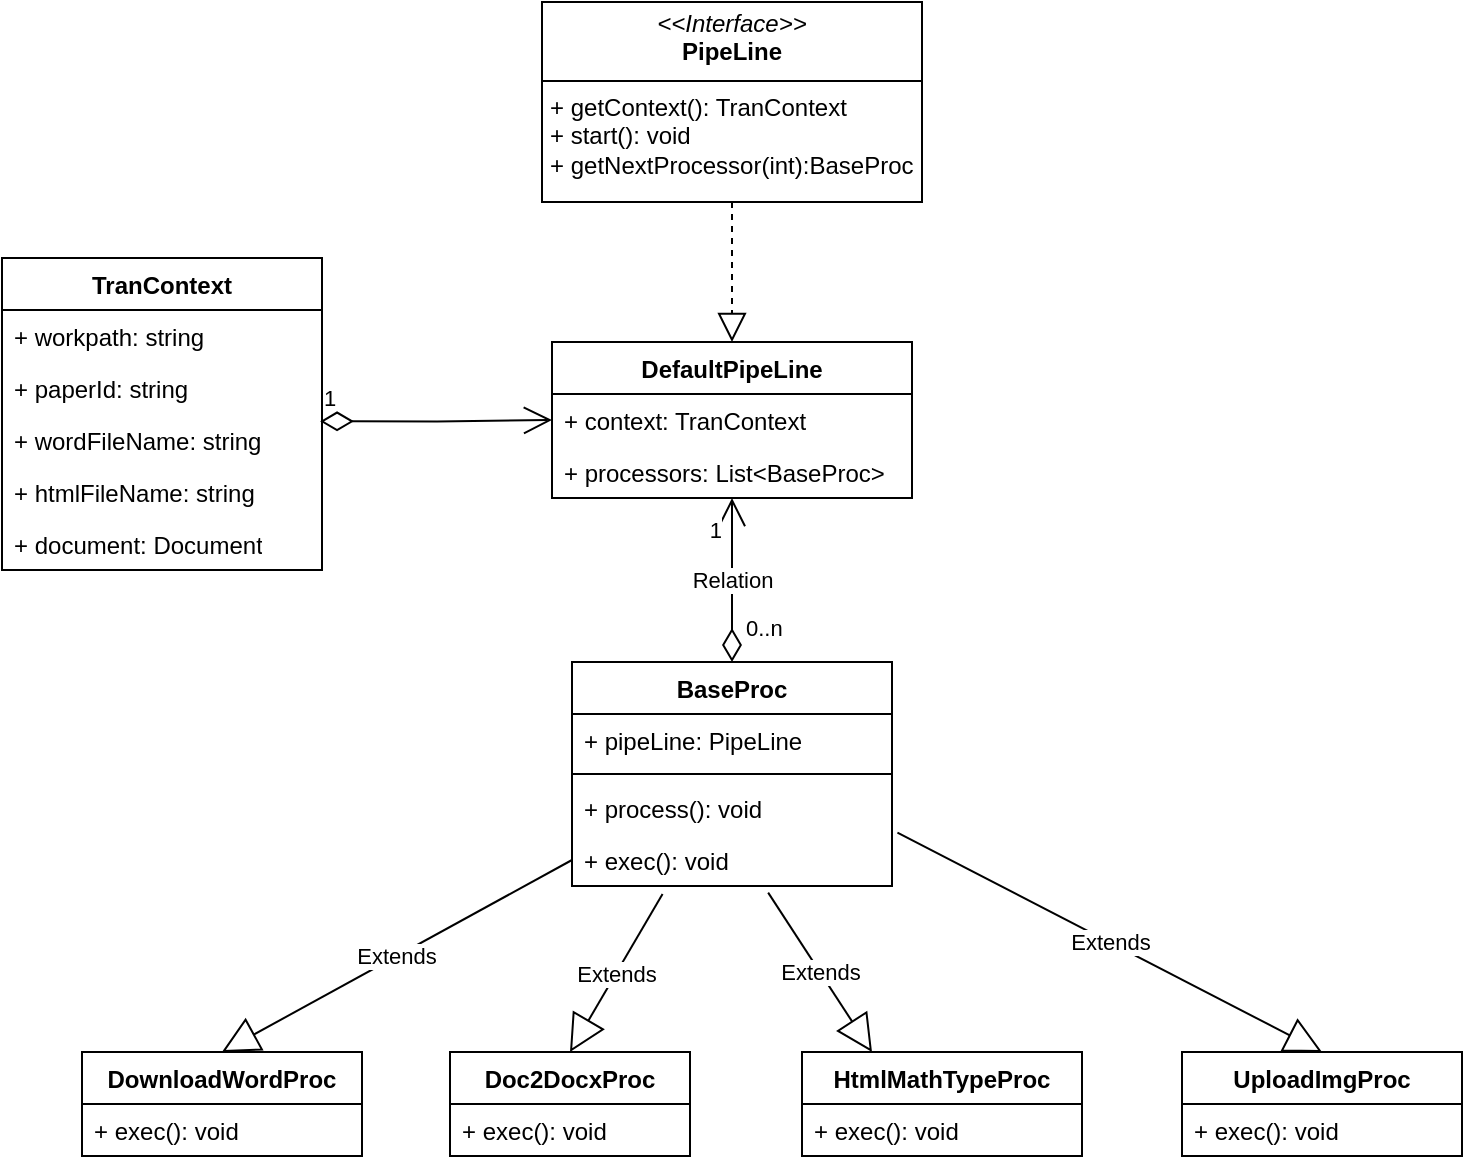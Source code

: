 <mxfile version="26.0.3">
  <diagram id="C5RBs43oDa-KdzZeNtuy" name="Page-1">
    <mxGraphModel dx="1221" dy="717" grid="1" gridSize="10" guides="1" tooltips="1" connect="1" arrows="1" fold="1" page="1" pageScale="1" pageWidth="827" pageHeight="1169" math="0" shadow="0">
      <root>
        <mxCell id="WIyWlLk6GJQsqaUBKTNV-0" />
        <mxCell id="WIyWlLk6GJQsqaUBKTNV-1" parent="WIyWlLk6GJQsqaUBKTNV-0" />
        <mxCell id="PoScsHmL_8qe3hqc1apV-0" value="TranContext" style="swimlane;fontStyle=1;align=center;verticalAlign=top;childLayout=stackLayout;horizontal=1;startSize=26;horizontalStack=0;resizeParent=1;resizeParentMax=0;resizeLast=0;collapsible=1;marginBottom=0;whiteSpace=wrap;html=1;" vertex="1" parent="WIyWlLk6GJQsqaUBKTNV-1">
          <mxGeometry x="70" y="238" width="160" height="156" as="geometry" />
        </mxCell>
        <mxCell id="PoScsHmL_8qe3hqc1apV-1" value="+ workpath: string" style="text;strokeColor=none;fillColor=none;align=left;verticalAlign=top;spacingLeft=4;spacingRight=4;overflow=hidden;rotatable=0;points=[[0,0.5],[1,0.5]];portConstraint=eastwest;whiteSpace=wrap;html=1;" vertex="1" parent="PoScsHmL_8qe3hqc1apV-0">
          <mxGeometry y="26" width="160" height="26" as="geometry" />
        </mxCell>
        <mxCell id="PoScsHmL_8qe3hqc1apV-4" value="+ paperId: string" style="text;strokeColor=none;fillColor=none;align=left;verticalAlign=top;spacingLeft=4;spacingRight=4;overflow=hidden;rotatable=0;points=[[0,0.5],[1,0.5]];portConstraint=eastwest;whiteSpace=wrap;html=1;" vertex="1" parent="PoScsHmL_8qe3hqc1apV-0">
          <mxGeometry y="52" width="160" height="26" as="geometry" />
        </mxCell>
        <mxCell id="PoScsHmL_8qe3hqc1apV-5" value="+ wordFileName: string" style="text;strokeColor=none;fillColor=none;align=left;verticalAlign=top;spacingLeft=4;spacingRight=4;overflow=hidden;rotatable=0;points=[[0,0.5],[1,0.5]];portConstraint=eastwest;whiteSpace=wrap;html=1;" vertex="1" parent="PoScsHmL_8qe3hqc1apV-0">
          <mxGeometry y="78" width="160" height="26" as="geometry" />
        </mxCell>
        <mxCell id="PoScsHmL_8qe3hqc1apV-6" value="+ htmlFileName: string" style="text;strokeColor=none;fillColor=none;align=left;verticalAlign=top;spacingLeft=4;spacingRight=4;overflow=hidden;rotatable=0;points=[[0,0.5],[1,0.5]];portConstraint=eastwest;whiteSpace=wrap;html=1;" vertex="1" parent="PoScsHmL_8qe3hqc1apV-0">
          <mxGeometry y="104" width="160" height="26" as="geometry" />
        </mxCell>
        <mxCell id="PoScsHmL_8qe3hqc1apV-7" value="+ document: Document" style="text;strokeColor=none;fillColor=none;align=left;verticalAlign=top;spacingLeft=4;spacingRight=4;overflow=hidden;rotatable=0;points=[[0,0.5],[1,0.5]];portConstraint=eastwest;whiteSpace=wrap;html=1;" vertex="1" parent="PoScsHmL_8qe3hqc1apV-0">
          <mxGeometry y="130" width="160" height="26" as="geometry" />
        </mxCell>
        <mxCell id="PoScsHmL_8qe3hqc1apV-11" value="&lt;p style=&quot;margin:0px;margin-top:4px;text-align:center;&quot;&gt;&lt;i&gt;&amp;lt;&amp;lt;Interface&amp;gt;&amp;gt;&lt;/i&gt;&lt;br&gt;&lt;b&gt;PipeLine&lt;/b&gt;&lt;/p&gt;&lt;hr size=&quot;1&quot; style=&quot;border-style:solid;&quot;&gt;&lt;p style=&quot;margin:0px;margin-left:4px;&quot;&gt;+ getContext(): TranContext&lt;br&gt;+ start(): void&lt;/p&gt;&lt;p style=&quot;margin:0px;margin-left:4px;&quot;&gt;+ getNextProcessor(int):BaseProc&lt;/p&gt;" style="verticalAlign=top;align=left;overflow=fill;html=1;whiteSpace=wrap;" vertex="1" parent="WIyWlLk6GJQsqaUBKTNV-1">
          <mxGeometry x="340" y="110" width="190" height="100" as="geometry" />
        </mxCell>
        <mxCell id="PoScsHmL_8qe3hqc1apV-12" value="DefaultPipeLine" style="swimlane;fontStyle=1;align=center;verticalAlign=top;childLayout=stackLayout;horizontal=1;startSize=26;horizontalStack=0;resizeParent=1;resizeParentMax=0;resizeLast=0;collapsible=1;marginBottom=0;whiteSpace=wrap;html=1;" vertex="1" parent="WIyWlLk6GJQsqaUBKTNV-1">
          <mxGeometry x="345" y="280" width="180" height="78" as="geometry" />
        </mxCell>
        <mxCell id="PoScsHmL_8qe3hqc1apV-13" value="+ context: TranContext" style="text;strokeColor=none;fillColor=none;align=left;verticalAlign=top;spacingLeft=4;spacingRight=4;overflow=hidden;rotatable=0;points=[[0,0.5],[1,0.5]];portConstraint=eastwest;whiteSpace=wrap;html=1;" vertex="1" parent="PoScsHmL_8qe3hqc1apV-12">
          <mxGeometry y="26" width="180" height="26" as="geometry" />
        </mxCell>
        <mxCell id="PoScsHmL_8qe3hqc1apV-16" value="+ processors: List&amp;lt;BaseProc&amp;gt;" style="text;strokeColor=none;fillColor=none;align=left;verticalAlign=top;spacingLeft=4;spacingRight=4;overflow=hidden;rotatable=0;points=[[0,0.5],[1,0.5]];portConstraint=eastwest;whiteSpace=wrap;html=1;" vertex="1" parent="PoScsHmL_8qe3hqc1apV-12">
          <mxGeometry y="52" width="180" height="26" as="geometry" />
        </mxCell>
        <mxCell id="PoScsHmL_8qe3hqc1apV-17" value="BaseProc" style="swimlane;fontStyle=1;align=center;verticalAlign=top;childLayout=stackLayout;horizontal=1;startSize=26;horizontalStack=0;resizeParent=1;resizeParentMax=0;resizeLast=0;collapsible=1;marginBottom=0;whiteSpace=wrap;html=1;" vertex="1" parent="WIyWlLk6GJQsqaUBKTNV-1">
          <mxGeometry x="355" y="440" width="160" height="112" as="geometry" />
        </mxCell>
        <mxCell id="PoScsHmL_8qe3hqc1apV-18" value="+ pipeLine: PipeLine" style="text;strokeColor=none;fillColor=none;align=left;verticalAlign=top;spacingLeft=4;spacingRight=4;overflow=hidden;rotatable=0;points=[[0,0.5],[1,0.5]];portConstraint=eastwest;whiteSpace=wrap;html=1;" vertex="1" parent="PoScsHmL_8qe3hqc1apV-17">
          <mxGeometry y="26" width="160" height="26" as="geometry" />
        </mxCell>
        <mxCell id="PoScsHmL_8qe3hqc1apV-19" value="" style="line;strokeWidth=1;fillColor=none;align=left;verticalAlign=middle;spacingTop=-1;spacingLeft=3;spacingRight=3;rotatable=0;labelPosition=right;points=[];portConstraint=eastwest;strokeColor=inherit;" vertex="1" parent="PoScsHmL_8qe3hqc1apV-17">
          <mxGeometry y="52" width="160" height="8" as="geometry" />
        </mxCell>
        <mxCell id="PoScsHmL_8qe3hqc1apV-20" value="+ process(): void" style="text;strokeColor=none;fillColor=none;align=left;verticalAlign=top;spacingLeft=4;spacingRight=4;overflow=hidden;rotatable=0;points=[[0,0.5],[1,0.5]];portConstraint=eastwest;whiteSpace=wrap;html=1;" vertex="1" parent="PoScsHmL_8qe3hqc1apV-17">
          <mxGeometry y="60" width="160" height="26" as="geometry" />
        </mxCell>
        <mxCell id="PoScsHmL_8qe3hqc1apV-21" value="+ exec(): void" style="text;strokeColor=none;fillColor=none;align=left;verticalAlign=top;spacingLeft=4;spacingRight=4;overflow=hidden;rotatable=0;points=[[0,0.5],[1,0.5]];portConstraint=eastwest;whiteSpace=wrap;html=1;" vertex="1" parent="PoScsHmL_8qe3hqc1apV-17">
          <mxGeometry y="86" width="160" height="26" as="geometry" />
        </mxCell>
        <mxCell id="PoScsHmL_8qe3hqc1apV-22" value="DownloadWordProc" style="swimlane;fontStyle=1;align=center;verticalAlign=top;childLayout=stackLayout;horizontal=1;startSize=26;horizontalStack=0;resizeParent=1;resizeParentMax=0;resizeLast=0;collapsible=1;marginBottom=0;whiteSpace=wrap;html=1;" vertex="1" parent="WIyWlLk6GJQsqaUBKTNV-1">
          <mxGeometry x="110" y="635" width="140" height="52" as="geometry" />
        </mxCell>
        <mxCell id="PoScsHmL_8qe3hqc1apV-25" value="+ exec(): void" style="text;strokeColor=none;fillColor=none;align=left;verticalAlign=top;spacingLeft=4;spacingRight=4;overflow=hidden;rotatable=0;points=[[0,0.5],[1,0.5]];portConstraint=eastwest;whiteSpace=wrap;html=1;" vertex="1" parent="PoScsHmL_8qe3hqc1apV-22">
          <mxGeometry y="26" width="140" height="26" as="geometry" />
        </mxCell>
        <mxCell id="PoScsHmL_8qe3hqc1apV-26" value="Doc2DocxProc" style="swimlane;fontStyle=1;align=center;verticalAlign=top;childLayout=stackLayout;horizontal=1;startSize=26;horizontalStack=0;resizeParent=1;resizeParentMax=0;resizeLast=0;collapsible=1;marginBottom=0;whiteSpace=wrap;html=1;" vertex="1" parent="WIyWlLk6GJQsqaUBKTNV-1">
          <mxGeometry x="294" y="635" width="120" height="52" as="geometry" />
        </mxCell>
        <mxCell id="PoScsHmL_8qe3hqc1apV-27" value="+ exec(): void" style="text;strokeColor=none;fillColor=none;align=left;verticalAlign=top;spacingLeft=4;spacingRight=4;overflow=hidden;rotatable=0;points=[[0,0.5],[1,0.5]];portConstraint=eastwest;whiteSpace=wrap;html=1;" vertex="1" parent="PoScsHmL_8qe3hqc1apV-26">
          <mxGeometry y="26" width="120" height="26" as="geometry" />
        </mxCell>
        <mxCell id="PoScsHmL_8qe3hqc1apV-28" value="HtmlMathTypeProc" style="swimlane;fontStyle=1;align=center;verticalAlign=top;childLayout=stackLayout;horizontal=1;startSize=26;horizontalStack=0;resizeParent=1;resizeParentMax=0;resizeLast=0;collapsible=1;marginBottom=0;whiteSpace=wrap;html=1;" vertex="1" parent="WIyWlLk6GJQsqaUBKTNV-1">
          <mxGeometry x="470" y="635" width="140" height="52" as="geometry" />
        </mxCell>
        <mxCell id="PoScsHmL_8qe3hqc1apV-29" value="+ exec(): void" style="text;strokeColor=none;fillColor=none;align=left;verticalAlign=top;spacingLeft=4;spacingRight=4;overflow=hidden;rotatable=0;points=[[0,0.5],[1,0.5]];portConstraint=eastwest;whiteSpace=wrap;html=1;" vertex="1" parent="PoScsHmL_8qe3hqc1apV-28">
          <mxGeometry y="26" width="140" height="26" as="geometry" />
        </mxCell>
        <mxCell id="PoScsHmL_8qe3hqc1apV-30" value="UploadImgProc" style="swimlane;fontStyle=1;align=center;verticalAlign=top;childLayout=stackLayout;horizontal=1;startSize=26;horizontalStack=0;resizeParent=1;resizeParentMax=0;resizeLast=0;collapsible=1;marginBottom=0;whiteSpace=wrap;html=1;" vertex="1" parent="WIyWlLk6GJQsqaUBKTNV-1">
          <mxGeometry x="660" y="635" width="140" height="52" as="geometry" />
        </mxCell>
        <mxCell id="PoScsHmL_8qe3hqc1apV-31" value="+ exec(): void" style="text;strokeColor=none;fillColor=none;align=left;verticalAlign=top;spacingLeft=4;spacingRight=4;overflow=hidden;rotatable=0;points=[[0,0.5],[1,0.5]];portConstraint=eastwest;whiteSpace=wrap;html=1;" vertex="1" parent="PoScsHmL_8qe3hqc1apV-30">
          <mxGeometry y="26" width="140" height="26" as="geometry" />
        </mxCell>
        <mxCell id="PoScsHmL_8qe3hqc1apV-32" value="" style="endArrow=block;dashed=1;endFill=0;endSize=12;html=1;rounded=0;exitX=0.5;exitY=1;exitDx=0;exitDy=0;entryX=0.5;entryY=0;entryDx=0;entryDy=0;" edge="1" parent="WIyWlLk6GJQsqaUBKTNV-1" source="PoScsHmL_8qe3hqc1apV-11" target="PoScsHmL_8qe3hqc1apV-12">
          <mxGeometry width="160" relative="1" as="geometry">
            <mxPoint x="290" y="270" as="sourcePoint" />
            <mxPoint x="450" y="270" as="targetPoint" />
          </mxGeometry>
        </mxCell>
        <mxCell id="PoScsHmL_8qe3hqc1apV-34" value="1" style="endArrow=open;html=1;endSize=12;startArrow=diamondThin;startSize=14;startFill=0;edgeStyle=orthogonalEdgeStyle;align=left;verticalAlign=bottom;rounded=0;entryX=0;entryY=0.5;entryDx=0;entryDy=0;exitX=0.994;exitY=0.141;exitDx=0;exitDy=0;exitPerimeter=0;" edge="1" parent="WIyWlLk6GJQsqaUBKTNV-1" source="PoScsHmL_8qe3hqc1apV-5" target="PoScsHmL_8qe3hqc1apV-13">
          <mxGeometry x="-1" y="3" relative="1" as="geometry">
            <mxPoint x="230" y="306" as="sourcePoint" />
            <mxPoint x="330" y="330" as="targetPoint" />
          </mxGeometry>
        </mxCell>
        <mxCell id="PoScsHmL_8qe3hqc1apV-36" value="Relation" style="endArrow=open;html=1;endSize=12;startArrow=diamondThin;startSize=14;startFill=0;edgeStyle=orthogonalEdgeStyle;rounded=0;exitX=0.5;exitY=0;exitDx=0;exitDy=0;" edge="1" parent="WIyWlLk6GJQsqaUBKTNV-1" source="PoScsHmL_8qe3hqc1apV-17" target="PoScsHmL_8qe3hqc1apV-12">
          <mxGeometry relative="1" as="geometry">
            <mxPoint x="290" y="570" as="sourcePoint" />
            <mxPoint x="450" y="570" as="targetPoint" />
          </mxGeometry>
        </mxCell>
        <mxCell id="PoScsHmL_8qe3hqc1apV-37" value="0..n" style="edgeLabel;resizable=0;html=1;align=left;verticalAlign=top;" connectable="0" vertex="1" parent="PoScsHmL_8qe3hqc1apV-36">
          <mxGeometry x="-1" relative="1" as="geometry">
            <mxPoint x="5" y="-30" as="offset" />
          </mxGeometry>
        </mxCell>
        <mxCell id="PoScsHmL_8qe3hqc1apV-38" value="1" style="edgeLabel;resizable=0;html=1;align=right;verticalAlign=top;" connectable="0" vertex="1" parent="PoScsHmL_8qe3hqc1apV-36">
          <mxGeometry x="1" relative="1" as="geometry">
            <mxPoint x="-5" y="3" as="offset" />
          </mxGeometry>
        </mxCell>
        <mxCell id="PoScsHmL_8qe3hqc1apV-39" value="Extends" style="endArrow=block;endSize=16;endFill=0;html=1;rounded=0;entryX=0.5;entryY=0;entryDx=0;entryDy=0;exitX=0;exitY=0.5;exitDx=0;exitDy=0;" edge="1" parent="WIyWlLk6GJQsqaUBKTNV-1" source="PoScsHmL_8qe3hqc1apV-21" target="PoScsHmL_8qe3hqc1apV-22">
          <mxGeometry width="160" relative="1" as="geometry">
            <mxPoint x="290" y="570" as="sourcePoint" />
            <mxPoint x="450" y="570" as="targetPoint" />
          </mxGeometry>
        </mxCell>
        <mxCell id="PoScsHmL_8qe3hqc1apV-40" value="Extends" style="endArrow=block;endSize=16;endFill=0;html=1;rounded=0;entryX=0.5;entryY=0;entryDx=0;entryDy=0;exitX=0.283;exitY=1.154;exitDx=0;exitDy=0;exitPerimeter=0;" edge="1" parent="WIyWlLk6GJQsqaUBKTNV-1" source="PoScsHmL_8qe3hqc1apV-21" target="PoScsHmL_8qe3hqc1apV-26">
          <mxGeometry width="160" relative="1" as="geometry">
            <mxPoint x="365" y="549" as="sourcePoint" />
            <mxPoint x="190" y="645" as="targetPoint" />
          </mxGeometry>
        </mxCell>
        <mxCell id="PoScsHmL_8qe3hqc1apV-41" value="Extends" style="endArrow=block;endSize=16;endFill=0;html=1;rounded=0;entryX=0.25;entryY=0;entryDx=0;entryDy=0;exitX=0.613;exitY=1.128;exitDx=0;exitDy=0;exitPerimeter=0;" edge="1" parent="WIyWlLk6GJQsqaUBKTNV-1" source="PoScsHmL_8qe3hqc1apV-21" target="PoScsHmL_8qe3hqc1apV-28">
          <mxGeometry width="160" relative="1" as="geometry">
            <mxPoint x="410" y="566" as="sourcePoint" />
            <mxPoint x="364" y="645" as="targetPoint" />
          </mxGeometry>
        </mxCell>
        <mxCell id="PoScsHmL_8qe3hqc1apV-42" value="Extends" style="endArrow=block;endSize=16;endFill=0;html=1;rounded=0;entryX=0.5;entryY=0;entryDx=0;entryDy=0;exitX=1.017;exitY=-0.026;exitDx=0;exitDy=0;exitPerimeter=0;" edge="1" parent="WIyWlLk6GJQsqaUBKTNV-1" source="PoScsHmL_8qe3hqc1apV-21" target="PoScsHmL_8qe3hqc1apV-30">
          <mxGeometry width="160" relative="1" as="geometry">
            <mxPoint x="463" y="565" as="sourcePoint" />
            <mxPoint x="515" y="645" as="targetPoint" />
          </mxGeometry>
        </mxCell>
      </root>
    </mxGraphModel>
  </diagram>
</mxfile>
